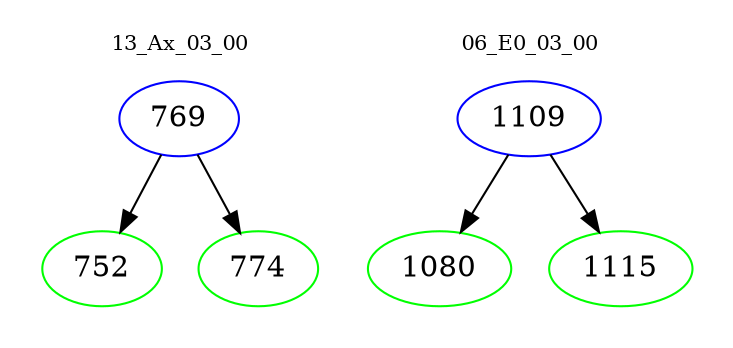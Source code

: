 digraph{
subgraph cluster_0 {
color = white
label = "13_Ax_03_00";
fontsize=10;
T0_769 [label="769", color="blue"]
T0_769 -> T0_752 [color="black"]
T0_752 [label="752", color="green"]
T0_769 -> T0_774 [color="black"]
T0_774 [label="774", color="green"]
}
subgraph cluster_1 {
color = white
label = "06_E0_03_00";
fontsize=10;
T1_1109 [label="1109", color="blue"]
T1_1109 -> T1_1080 [color="black"]
T1_1080 [label="1080", color="green"]
T1_1109 -> T1_1115 [color="black"]
T1_1115 [label="1115", color="green"]
}
}
